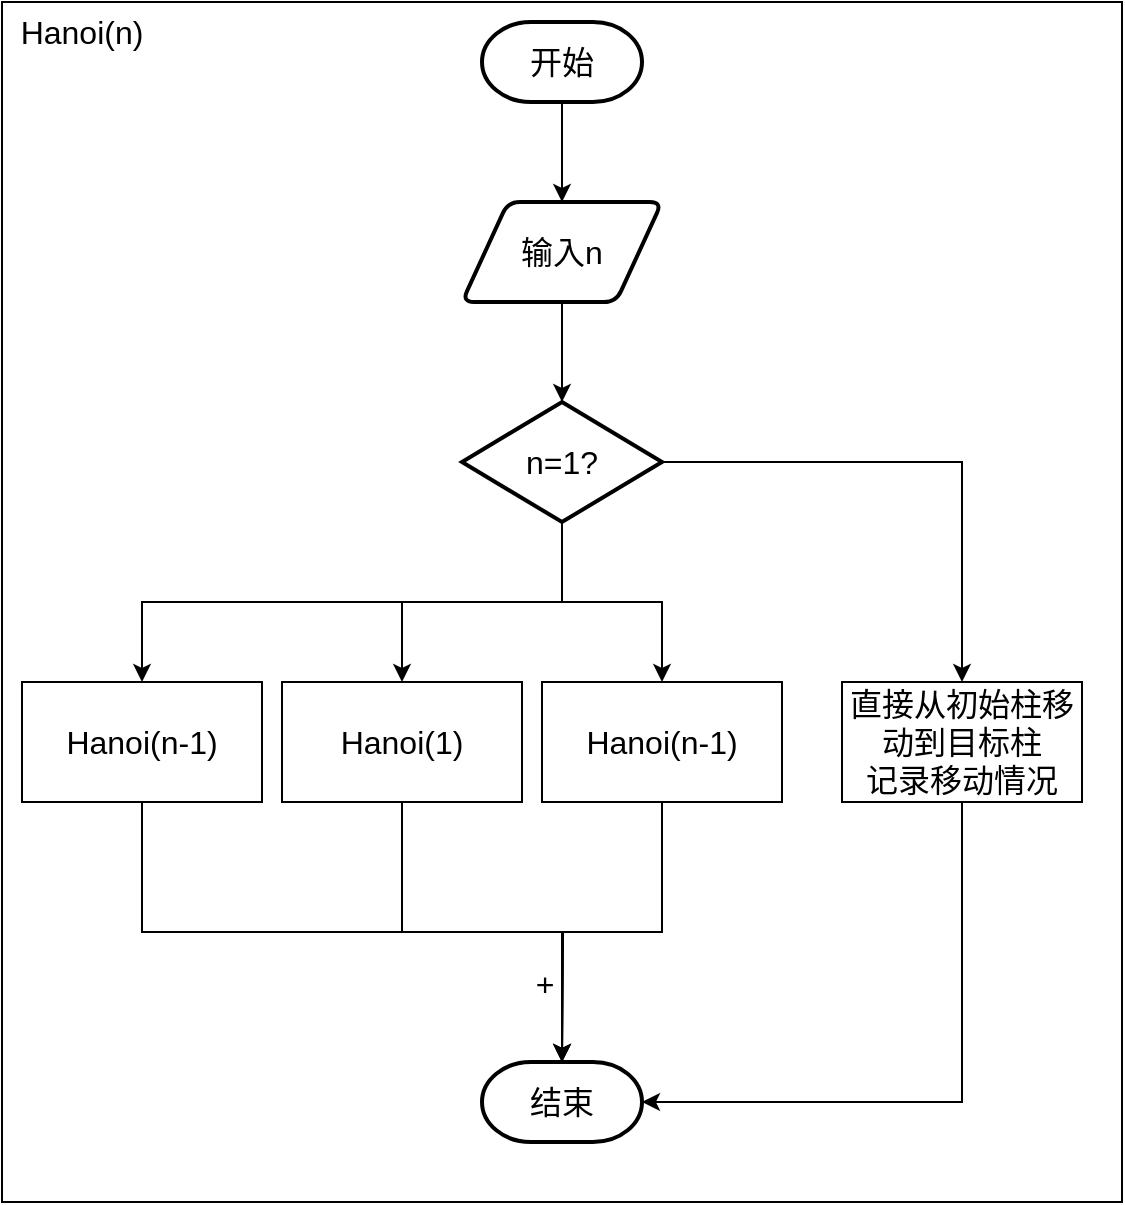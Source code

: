 <mxfile version="22.1.16" type="github">
  <diagram name="第 1 页" id="ZBhWPgA_R12ZVzd4e7T6">
    <mxGraphModel dx="922" dy="539" grid="1" gridSize="10" guides="1" tooltips="1" connect="1" arrows="1" fold="1" page="1" pageScale="1" pageWidth="827" pageHeight="1169" math="0" shadow="0">
      <root>
        <mxCell id="0" />
        <mxCell id="1" parent="0" />
        <mxCell id="_w7BGkT7-qs4GpHlHA7H-2" value="" style="rounded=0;whiteSpace=wrap;html=1;fontSize=16;" vertex="1" parent="1">
          <mxGeometry x="200" y="100" width="560" height="600" as="geometry" />
        </mxCell>
        <mxCell id="_w7BGkT7-qs4GpHlHA7H-3" value="Hanoi(n)" style="text;html=1;strokeColor=none;fillColor=none;align=center;verticalAlign=middle;whiteSpace=wrap;rounded=0;fontSize=16;" vertex="1" parent="1">
          <mxGeometry x="210" y="100" width="60" height="30" as="geometry" />
        </mxCell>
        <mxCell id="_w7BGkT7-qs4GpHlHA7H-23" style="edgeStyle=orthogonalEdgeStyle;rounded=0;orthogonalLoop=1;jettySize=auto;html=1;exitX=0.5;exitY=1;exitDx=0;exitDy=0;exitPerimeter=0;entryX=0.5;entryY=0;entryDx=0;entryDy=0;fontSize=16;" edge="1" parent="1" source="_w7BGkT7-qs4GpHlHA7H-4" target="_w7BGkT7-qs4GpHlHA7H-6">
          <mxGeometry relative="1" as="geometry" />
        </mxCell>
        <mxCell id="_w7BGkT7-qs4GpHlHA7H-4" value="开始" style="strokeWidth=2;html=1;shape=mxgraph.flowchart.terminator;whiteSpace=wrap;fontSize=16;" vertex="1" parent="1">
          <mxGeometry x="440" y="110" width="80" height="40" as="geometry" />
        </mxCell>
        <mxCell id="_w7BGkT7-qs4GpHlHA7H-5" value="结束" style="strokeWidth=2;html=1;shape=mxgraph.flowchart.terminator;whiteSpace=wrap;fontSize=16;" vertex="1" parent="1">
          <mxGeometry x="440" y="630" width="80" height="40" as="geometry" />
        </mxCell>
        <mxCell id="_w7BGkT7-qs4GpHlHA7H-6" value="输入n" style="shape=parallelogram;html=1;strokeWidth=2;perimeter=parallelogramPerimeter;whiteSpace=wrap;rounded=1;arcSize=12;size=0.23;fontSize=16;" vertex="1" parent="1">
          <mxGeometry x="430" y="200" width="100" height="50" as="geometry" />
        </mxCell>
        <mxCell id="_w7BGkT7-qs4GpHlHA7H-14" style="edgeStyle=orthogonalEdgeStyle;rounded=0;orthogonalLoop=1;jettySize=auto;html=1;exitX=1;exitY=0.5;exitDx=0;exitDy=0;exitPerimeter=0;fontSize=16;" edge="1" parent="1" source="_w7BGkT7-qs4GpHlHA7H-7" target="_w7BGkT7-qs4GpHlHA7H-12">
          <mxGeometry relative="1" as="geometry" />
        </mxCell>
        <mxCell id="_w7BGkT7-qs4GpHlHA7H-15" style="edgeStyle=orthogonalEdgeStyle;rounded=0;orthogonalLoop=1;jettySize=auto;html=1;exitX=0.5;exitY=1;exitDx=0;exitDy=0;exitPerimeter=0;fontSize=16;" edge="1" parent="1" source="_w7BGkT7-qs4GpHlHA7H-7" target="_w7BGkT7-qs4GpHlHA7H-11">
          <mxGeometry relative="1" as="geometry" />
        </mxCell>
        <mxCell id="_w7BGkT7-qs4GpHlHA7H-16" style="edgeStyle=orthogonalEdgeStyle;rounded=0;orthogonalLoop=1;jettySize=auto;html=1;exitX=0.5;exitY=1;exitDx=0;exitDy=0;exitPerimeter=0;entryX=0.5;entryY=0;entryDx=0;entryDy=0;fontSize=16;" edge="1" parent="1" source="_w7BGkT7-qs4GpHlHA7H-7" target="_w7BGkT7-qs4GpHlHA7H-9">
          <mxGeometry relative="1" as="geometry" />
        </mxCell>
        <mxCell id="_w7BGkT7-qs4GpHlHA7H-17" style="edgeStyle=orthogonalEdgeStyle;rounded=0;orthogonalLoop=1;jettySize=auto;html=1;exitX=0.5;exitY=1;exitDx=0;exitDy=0;exitPerimeter=0;entryX=0.5;entryY=0;entryDx=0;entryDy=0;fontSize=16;" edge="1" parent="1" source="_w7BGkT7-qs4GpHlHA7H-7" target="_w7BGkT7-qs4GpHlHA7H-8">
          <mxGeometry relative="1" as="geometry" />
        </mxCell>
        <mxCell id="_w7BGkT7-qs4GpHlHA7H-7" value="n=1?" style="strokeWidth=2;html=1;shape=mxgraph.flowchart.decision;whiteSpace=wrap;fontSize=16;" vertex="1" parent="1">
          <mxGeometry x="430" y="300" width="100" height="60" as="geometry" />
        </mxCell>
        <mxCell id="_w7BGkT7-qs4GpHlHA7H-18" style="edgeStyle=orthogonalEdgeStyle;rounded=0;orthogonalLoop=1;jettySize=auto;html=1;exitX=0.5;exitY=1;exitDx=0;exitDy=0;fontSize=16;" edge="1" parent="1" source="_w7BGkT7-qs4GpHlHA7H-8" target="_w7BGkT7-qs4GpHlHA7H-5">
          <mxGeometry relative="1" as="geometry" />
        </mxCell>
        <mxCell id="_w7BGkT7-qs4GpHlHA7H-8" value="Hanoi(n-1)" style="rounded=0;whiteSpace=wrap;html=1;fontSize=16;" vertex="1" parent="1">
          <mxGeometry x="210" y="440" width="120" height="60" as="geometry" />
        </mxCell>
        <mxCell id="_w7BGkT7-qs4GpHlHA7H-19" style="edgeStyle=orthogonalEdgeStyle;rounded=0;orthogonalLoop=1;jettySize=auto;html=1;exitX=0.5;exitY=1;exitDx=0;exitDy=0;fontSize=16;" edge="1" parent="1" source="_w7BGkT7-qs4GpHlHA7H-9">
          <mxGeometry relative="1" as="geometry">
            <mxPoint x="480" y="630" as="targetPoint" />
          </mxGeometry>
        </mxCell>
        <mxCell id="_w7BGkT7-qs4GpHlHA7H-9" value="Hanoi(1)" style="rounded=0;whiteSpace=wrap;html=1;fontSize=16;" vertex="1" parent="1">
          <mxGeometry x="340" y="440" width="120" height="60" as="geometry" />
        </mxCell>
        <mxCell id="_w7BGkT7-qs4GpHlHA7H-20" style="edgeStyle=orthogonalEdgeStyle;rounded=0;orthogonalLoop=1;jettySize=auto;html=1;exitX=0.5;exitY=1;exitDx=0;exitDy=0;fontSize=16;" edge="1" parent="1" source="_w7BGkT7-qs4GpHlHA7H-11">
          <mxGeometry relative="1" as="geometry">
            <mxPoint x="480" y="630" as="targetPoint" />
          </mxGeometry>
        </mxCell>
        <mxCell id="_w7BGkT7-qs4GpHlHA7H-22" value="+" style="edgeLabel;html=1;align=center;verticalAlign=middle;resizable=0;points=[];fontSize=16;" vertex="1" connectable="0" parent="_w7BGkT7-qs4GpHlHA7H-20">
          <mxGeometry x="0.462" y="-1" relative="1" as="geometry">
            <mxPoint x="-9" y="9" as="offset" />
          </mxGeometry>
        </mxCell>
        <mxCell id="_w7BGkT7-qs4GpHlHA7H-11" value="Hanoi(n-1)" style="rounded=0;whiteSpace=wrap;html=1;fontSize=16;" vertex="1" parent="1">
          <mxGeometry x="470" y="440" width="120" height="60" as="geometry" />
        </mxCell>
        <mxCell id="_w7BGkT7-qs4GpHlHA7H-12" value="直接从初始柱移动到目标柱&lt;br style=&quot;font-size: 16px;&quot;&gt;记录移动情况" style="rounded=0;whiteSpace=wrap;html=1;fontSize=16;" vertex="1" parent="1">
          <mxGeometry x="620" y="440" width="120" height="60" as="geometry" />
        </mxCell>
        <mxCell id="_w7BGkT7-qs4GpHlHA7H-21" style="edgeStyle=orthogonalEdgeStyle;rounded=0;orthogonalLoop=1;jettySize=auto;html=1;exitX=0.5;exitY=1;exitDx=0;exitDy=0;entryX=1;entryY=0.5;entryDx=0;entryDy=0;entryPerimeter=0;fontSize=16;" edge="1" parent="1" source="_w7BGkT7-qs4GpHlHA7H-12" target="_w7BGkT7-qs4GpHlHA7H-5">
          <mxGeometry relative="1" as="geometry" />
        </mxCell>
        <mxCell id="_w7BGkT7-qs4GpHlHA7H-24" style="edgeStyle=orthogonalEdgeStyle;rounded=0;orthogonalLoop=1;jettySize=auto;html=1;exitX=0.5;exitY=1;exitDx=0;exitDy=0;entryX=0.5;entryY=0;entryDx=0;entryDy=0;entryPerimeter=0;fontSize=16;" edge="1" parent="1" source="_w7BGkT7-qs4GpHlHA7H-6" target="_w7BGkT7-qs4GpHlHA7H-7">
          <mxGeometry relative="1" as="geometry" />
        </mxCell>
      </root>
    </mxGraphModel>
  </diagram>
</mxfile>
